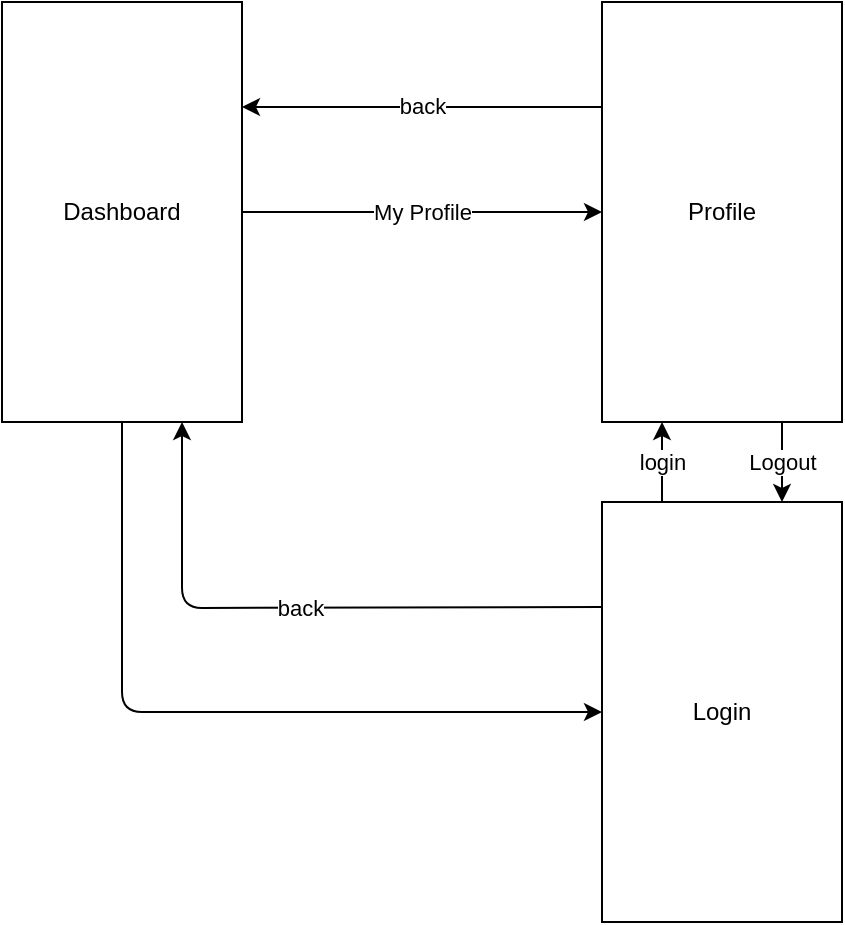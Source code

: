 <mxfile version="13.6.6" type="device"><diagram id="nB2uNXaNZPFelgfKGgVq" name="Page-1"><mxGraphModel dx="1422" dy="794" grid="1" gridSize="10" guides="1" tooltips="1" connect="1" arrows="1" fold="1" page="1" pageScale="1" pageWidth="827" pageHeight="1169" math="0" shadow="0"><root><mxCell id="0"/><mxCell id="1" parent="0"/><mxCell id="q4cj8sdZqKOxNTJ39ipm-1" value="Dashboard" style="rounded=0;whiteSpace=wrap;html=1;" vertex="1" parent="1"><mxGeometry x="220" y="200" width="120" height="210" as="geometry"/></mxCell><mxCell id="q4cj8sdZqKOxNTJ39ipm-2" value="Profile" style="rounded=0;whiteSpace=wrap;html=1;" vertex="1" parent="1"><mxGeometry x="520" y="200" width="120" height="210" as="geometry"/></mxCell><mxCell id="q4cj8sdZqKOxNTJ39ipm-3" value="My Profile" style="endArrow=classic;html=1;exitX=1;exitY=0.5;exitDx=0;exitDy=0;" edge="1" parent="1" source="q4cj8sdZqKOxNTJ39ipm-1" target="q4cj8sdZqKOxNTJ39ipm-2"><mxGeometry width="50" height="50" relative="1" as="geometry"><mxPoint x="390" y="430" as="sourcePoint"/><mxPoint x="440" y="380" as="targetPoint"/></mxGeometry></mxCell><mxCell id="q4cj8sdZqKOxNTJ39ipm-4" value="Login" style="rounded=0;whiteSpace=wrap;html=1;" vertex="1" parent="1"><mxGeometry x="520" y="450" width="120" height="210" as="geometry"/></mxCell><mxCell id="q4cj8sdZqKOxNTJ39ipm-5" value="" style="endArrow=classic;html=1;exitX=0.5;exitY=1;exitDx=0;exitDy=0;entryX=0;entryY=0.5;entryDx=0;entryDy=0;" edge="1" parent="1" source="q4cj8sdZqKOxNTJ39ipm-1" target="q4cj8sdZqKOxNTJ39ipm-4"><mxGeometry width="50" height="50" relative="1" as="geometry"><mxPoint x="390" y="530" as="sourcePoint"/><mxPoint x="440" y="480" as="targetPoint"/><Array as="points"><mxPoint x="280" y="555"/></Array></mxGeometry></mxCell><mxCell id="q4cj8sdZqKOxNTJ39ipm-6" value="login" style="endArrow=classic;html=1;exitX=0.25;exitY=0;exitDx=0;exitDy=0;entryX=0.25;entryY=1;entryDx=0;entryDy=0;" edge="1" parent="1" source="q4cj8sdZqKOxNTJ39ipm-4" target="q4cj8sdZqKOxNTJ39ipm-2"><mxGeometry width="50" height="50" relative="1" as="geometry"><mxPoint x="390" y="330" as="sourcePoint"/><mxPoint x="440" y="280" as="targetPoint"/></mxGeometry></mxCell><mxCell id="q4cj8sdZqKOxNTJ39ipm-7" value="Logout" style="endArrow=classic;html=1;entryX=0.75;entryY=0;entryDx=0;entryDy=0;exitX=0.75;exitY=1;exitDx=0;exitDy=0;" edge="1" parent="1" source="q4cj8sdZqKOxNTJ39ipm-2" target="q4cj8sdZqKOxNTJ39ipm-4"><mxGeometry width="50" height="50" relative="1" as="geometry"><mxPoint x="640" y="420" as="sourcePoint"/><mxPoint x="590" y="420" as="targetPoint"/></mxGeometry></mxCell><mxCell id="q4cj8sdZqKOxNTJ39ipm-8" value="back" style="endArrow=classic;html=1;exitX=0;exitY=0.25;exitDx=0;exitDy=0;entryX=1;entryY=0.25;entryDx=0;entryDy=0;" edge="1" parent="1" source="q4cj8sdZqKOxNTJ39ipm-2" target="q4cj8sdZqKOxNTJ39ipm-1"><mxGeometry width="50" height="50" relative="1" as="geometry"><mxPoint x="440" y="220" as="sourcePoint"/><mxPoint x="490" y="170" as="targetPoint"/></mxGeometry></mxCell><mxCell id="q4cj8sdZqKOxNTJ39ipm-9" value="back" style="endArrow=classic;html=1;exitX=0;exitY=0.25;exitDx=0;exitDy=0;entryX=0.75;entryY=1;entryDx=0;entryDy=0;" edge="1" parent="1" source="q4cj8sdZqKOxNTJ39ipm-4" target="q4cj8sdZqKOxNTJ39ipm-1"><mxGeometry width="50" height="50" relative="1" as="geometry"><mxPoint x="420" y="500" as="sourcePoint"/><mxPoint x="470" y="450" as="targetPoint"/><Array as="points"><mxPoint x="310" y="503"/></Array></mxGeometry></mxCell></root></mxGraphModel></diagram></mxfile>